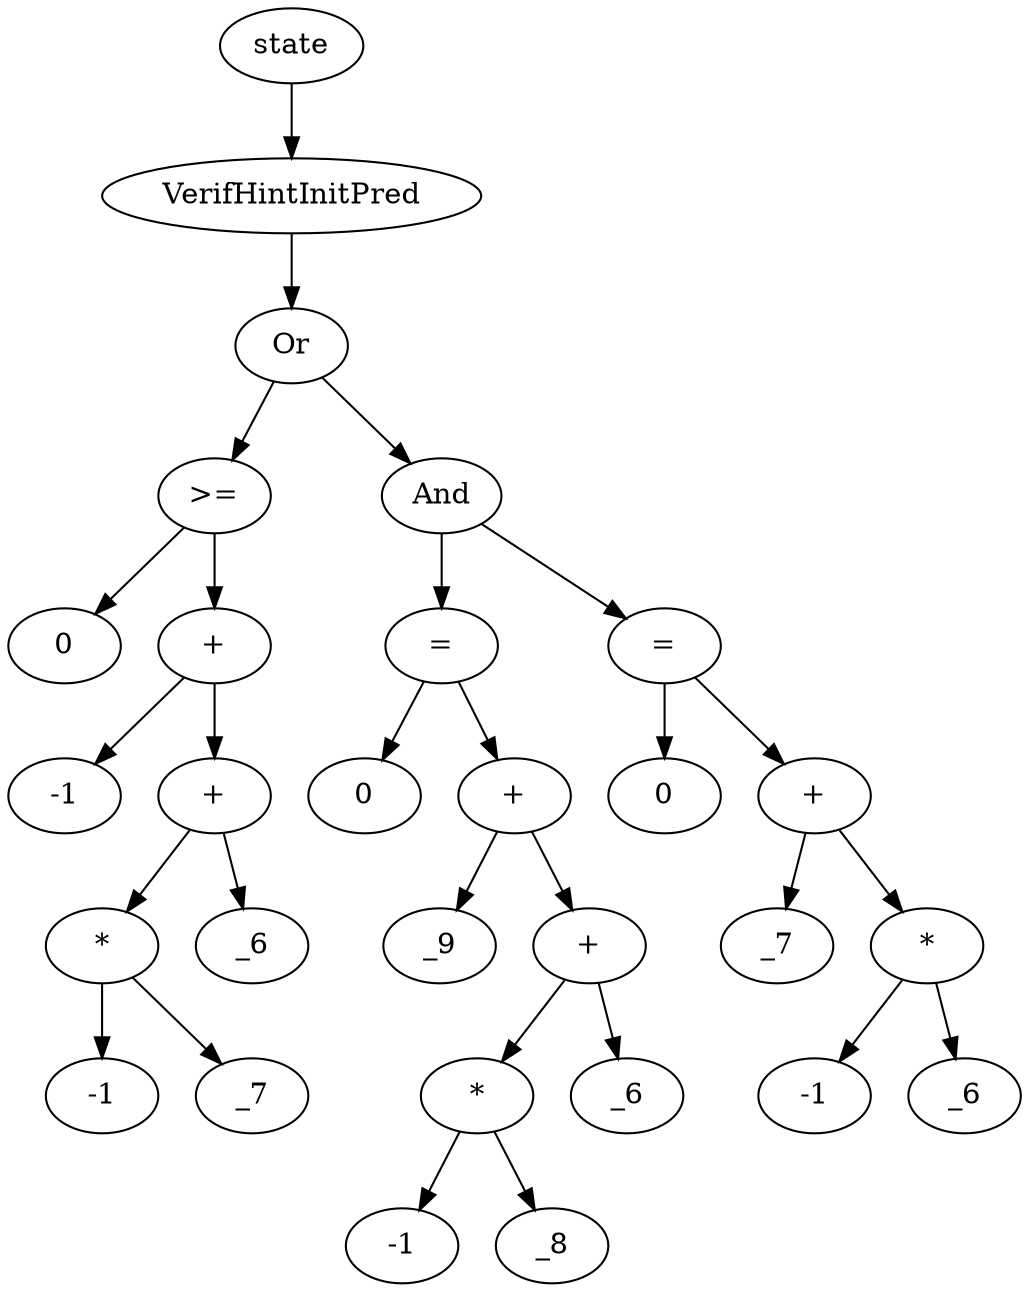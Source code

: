 digraph dag {
0 [label="state"];
1 [label="VerifHintInitPred"];
2 [label="Or"];
3 [label=">="];
4 [label="0"];
5 [label="+"];
6 [label="-1"];
7 [label="+"];
8 [label="*"];
9 [label="-1"];
10 [label="_7"];
11 [label="_6"];
12 [label="And"];
13 [label="="];
14 [label="0"];
15 [label="+"];
16 [label="_9"];
17 [label="+"];
18 [label="*"];
19 [label="-1"];
20 [label="_8"];
21 [label="_6"];
22 [label="="];
23 [label="0"];
24 [label="+"];
25 [label="_7"];
26 [label="*"];
27 [label="-1"];
28 [label="_6"];
"0" -> "1"[label=""]
"1" -> "2"[label=""]
"2" -> "3"[label=""]
"2" -> "12"[label=""]
"3" -> "5"[label=""]
"3" -> "4"[label=""]
"5" -> "7"[label=""]
"5" -> "6"[label=""]
"7" -> "8"[label=""]
"7" -> "11"[label=""]
"8" -> "10"[label=""]
"8" -> "9"[label=""]
"12" -> "13"[label=""]
"12" -> "22"[label=""]
"13" -> "15"[label=""]
"13" -> "14"[label=""]
"15" -> "17"[label=""]
"15" -> "16"[label=""]
"17" -> "18"[label=""]
"17" -> "21"[label=""]
"18" -> "20"[label=""]
"18" -> "19"[label=""]
"22" -> "24"[label=""]
"22" -> "23"[label=""]
"24" -> "26"[label=""]
"24" -> "25"[label=""]
"26" -> "28"[label=""]
"26" -> "27"[label=""]
}
